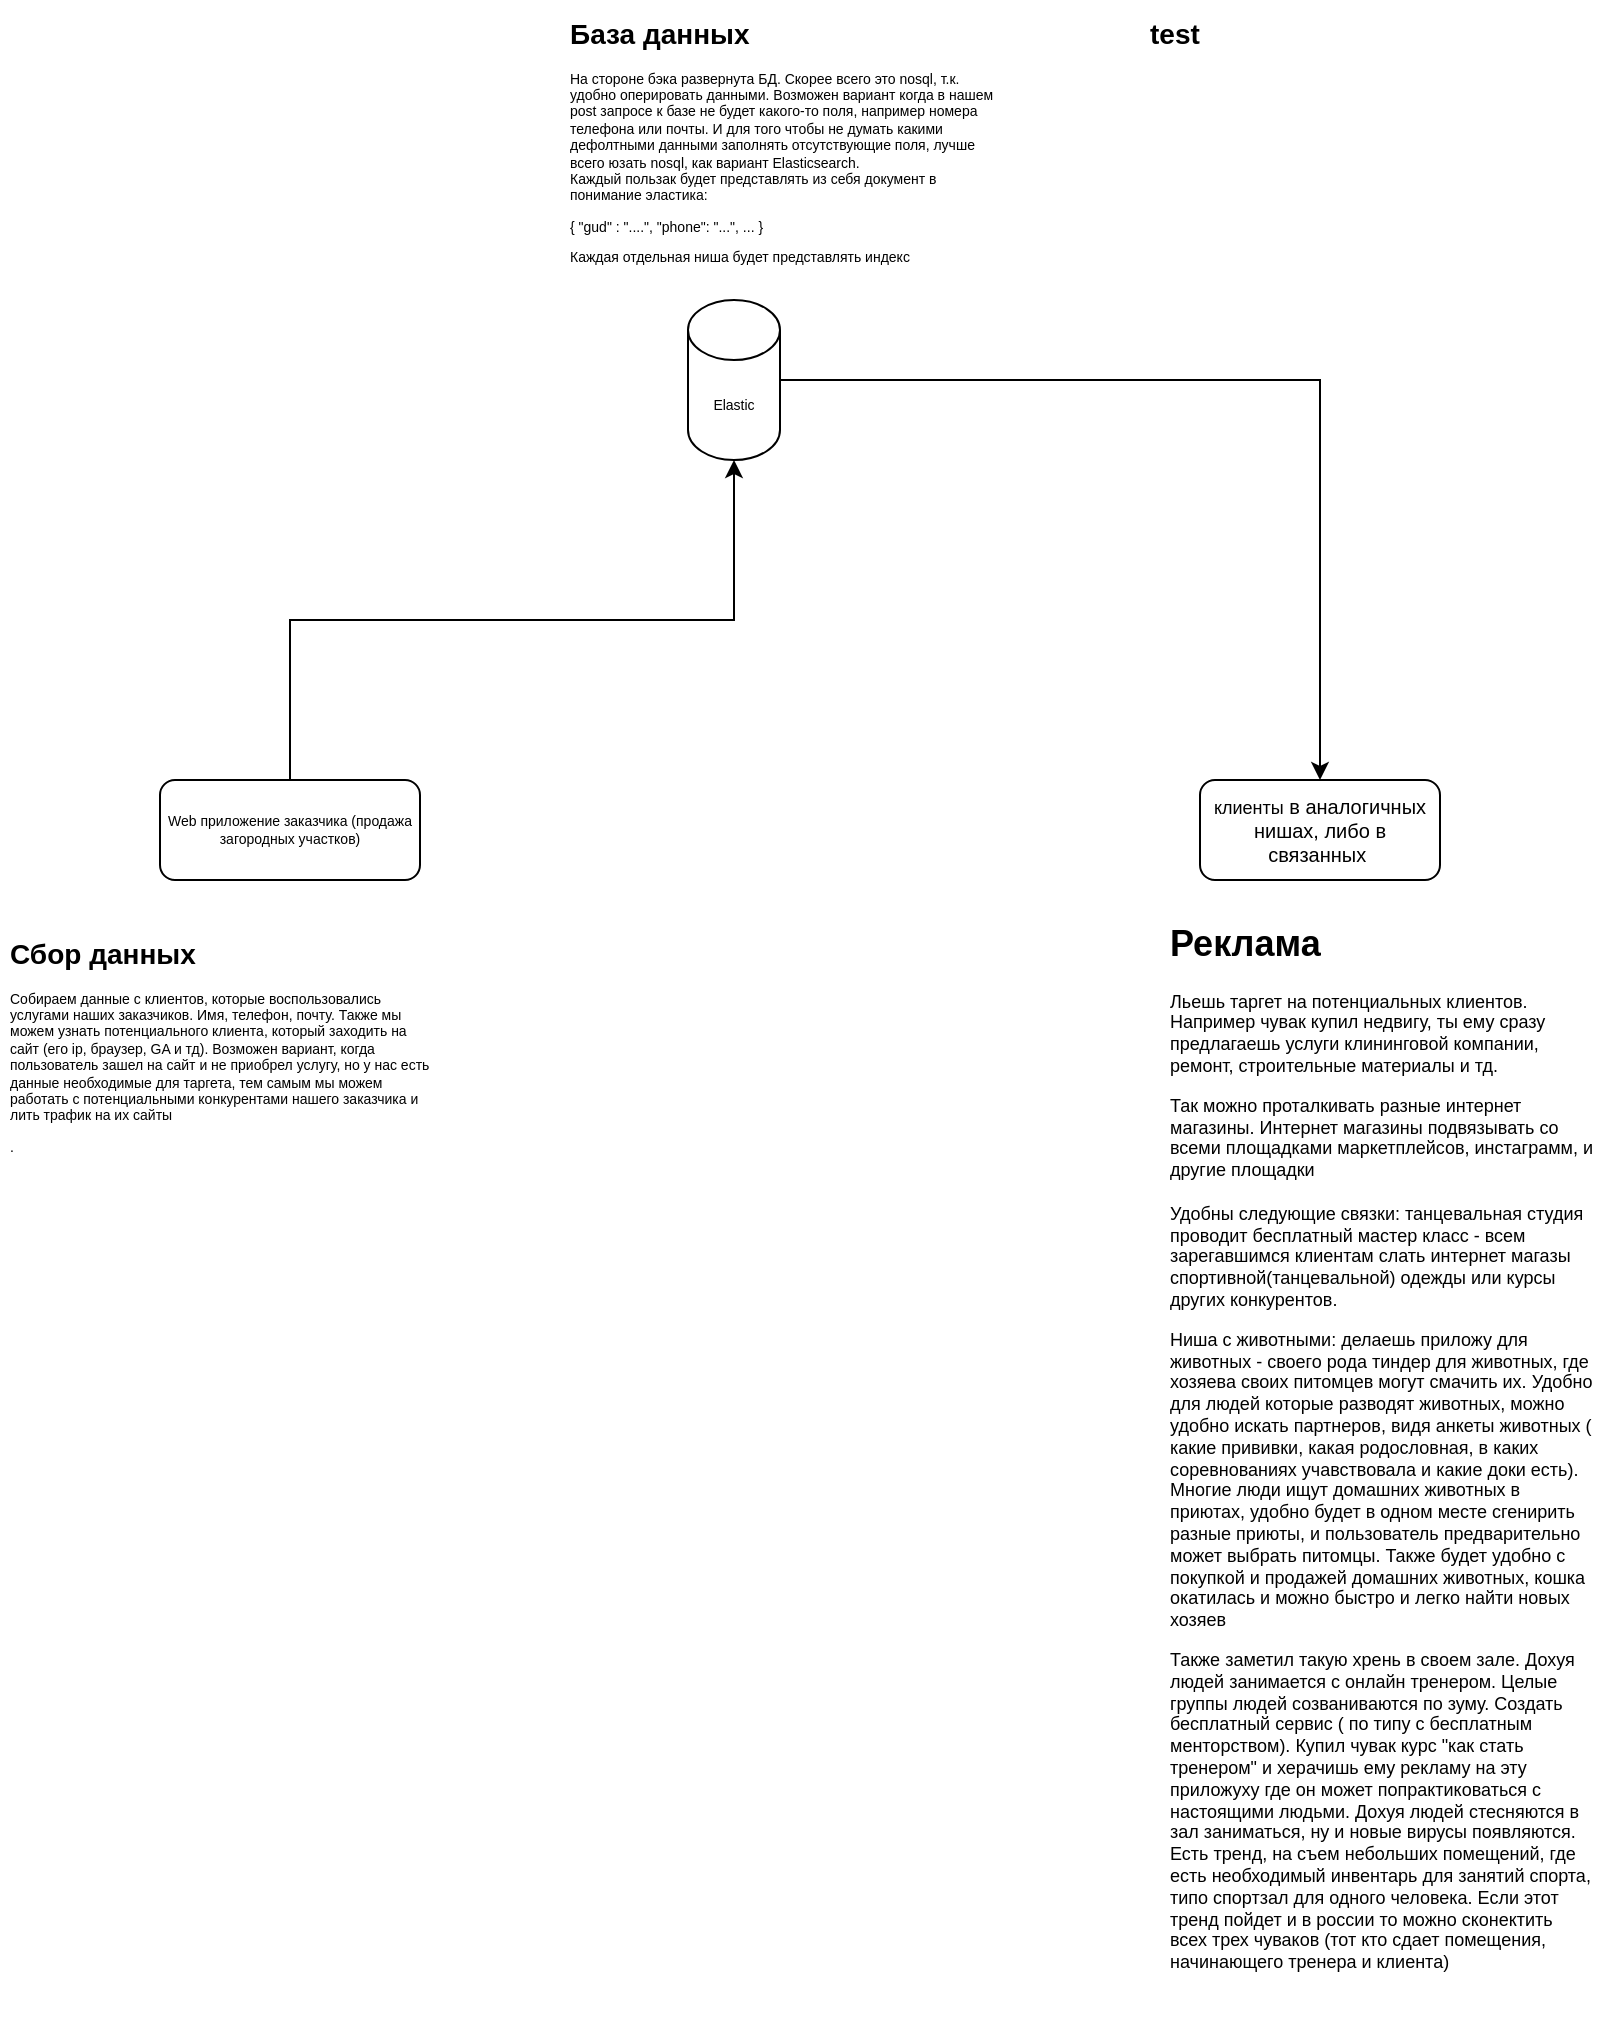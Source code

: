 <mxfile version="20.2.0" type="github">
  <diagram id="C5RBs43oDa-KdzZeNtuy" name="Page-1">
    <mxGraphModel dx="1038" dy="547" grid="1" gridSize="10" guides="1" tooltips="1" connect="1" arrows="1" fold="1" page="1" pageScale="1" pageWidth="827" pageHeight="1169" math="0" shadow="0">
      <root>
        <mxCell id="WIyWlLk6GJQsqaUBKTNV-0" />
        <mxCell id="WIyWlLk6GJQsqaUBKTNV-1" parent="WIyWlLk6GJQsqaUBKTNV-0" />
        <mxCell id="ckcIEzo2NA76HNStzIgR-6" style="edgeStyle=orthogonalEdgeStyle;rounded=0;orthogonalLoop=1;jettySize=auto;html=1;exitX=0.5;exitY=0;exitDx=0;exitDy=0;fontSize=5;entryX=0.5;entryY=1;entryDx=0;entryDy=0;entryPerimeter=0;" parent="WIyWlLk6GJQsqaUBKTNV-1" source="WIyWlLk6GJQsqaUBKTNV-3" target="ckcIEzo2NA76HNStzIgR-4" edge="1">
          <mxGeometry relative="1" as="geometry">
            <mxPoint x="350" y="250" as="targetPoint" />
          </mxGeometry>
        </mxCell>
        <mxCell id="WIyWlLk6GJQsqaUBKTNV-3" value="Web приложение заказчика (продажа загородных участков)" style="rounded=1;whiteSpace=wrap;html=1;fontSize=7;glass=0;strokeWidth=1;shadow=0;" parent="WIyWlLk6GJQsqaUBKTNV-1" vertex="1">
          <mxGeometry x="90" y="460" width="130" height="50" as="geometry" />
        </mxCell>
        <mxCell id="ckcIEzo2NA76HNStzIgR-3" value="&lt;h1&gt;Сбор данных&lt;/h1&gt;&lt;span style=&quot;text-align: center;&quot;&gt;Собираем данные с клиентов, которые воспользовались услугами наших заказчиков. Имя, телефон, почту. Также мы можем узнать потенциального клиента, который заходить на сайт (его ip, браузер, GA и тд). Возможен вариант, когда пользователь зашел на сайт и не приобрел услугу, но у нас есть данные необходимые для таргета, тем самым мы можем работать с потенциальными конкурентами нашего заказчика и лить трафик на их сайты&amp;nbsp;&lt;br&gt;&lt;/span&gt;&lt;p&gt;.&lt;/p&gt;" style="text;html=1;strokeColor=none;fillColor=none;spacing=5;spacingTop=-20;whiteSpace=wrap;overflow=hidden;rounded=0;fontSize=7;" parent="WIyWlLk6GJQsqaUBKTNV-1" vertex="1">
          <mxGeometry x="10" y="540" width="220" height="140" as="geometry" />
        </mxCell>
        <mxCell id="ckcIEzo2NA76HNStzIgR-9" style="edgeStyle=orthogonalEdgeStyle;rounded=0;orthogonalLoop=1;jettySize=auto;html=1;exitX=1;exitY=0.5;exitDx=0;exitDy=0;exitPerimeter=0;entryX=0.5;entryY=0;entryDx=0;entryDy=0;fontSize=9;" parent="WIyWlLk6GJQsqaUBKTNV-1" source="ckcIEzo2NA76HNStzIgR-4" target="ckcIEzo2NA76HNStzIgR-7" edge="1">
          <mxGeometry relative="1" as="geometry" />
        </mxCell>
        <mxCell id="ckcIEzo2NA76HNStzIgR-4" value="Elastic" style="shape=cylinder3;whiteSpace=wrap;html=1;boundedLbl=1;backgroundOutline=1;size=15;fontSize=7;" parent="WIyWlLk6GJQsqaUBKTNV-1" vertex="1">
          <mxGeometry x="354" y="220" width="46" height="80" as="geometry" />
        </mxCell>
        <mxCell id="ckcIEzo2NA76HNStzIgR-5" value="&lt;h1&gt;База данных&lt;/h1&gt;&lt;p&gt;На стороне бэка развернута БД. Скорее всего это nosql, т.к. удобно оперировать данными. Возможен вариант когда в нашем post запросе к базе не будет какого-то поля, например номера телефона или почты. И для того чтобы не думать какими дефолтными данными заполнять отсутствующие поля, лучше всего юзать nosql, как вариант Elasticsearch.&lt;br&gt;Каждый пользак будет представлять из себя документ в понимание эластика:&lt;/p&gt;&lt;p&gt;{ &quot;gud&quot; : &quot;....&quot;, &quot;phone&quot;: &quot;...&quot;, ... }&lt;/p&gt;&lt;p&gt;Каждая отдельная ниша будет представлять индекс&lt;/p&gt;&lt;br&gt;&lt;p&gt;&lt;span style=&quot;background-color: initial;&quot;&gt;&amp;nbsp;&lt;/span&gt;&lt;/p&gt;&lt;p&gt;&amp;nbsp;&lt;br&gt;&lt;br&gt;&lt;/p&gt;" style="text;html=1;strokeColor=none;fillColor=none;spacing=5;spacingTop=-20;whiteSpace=wrap;overflow=hidden;rounded=0;fontSize=7;" parent="WIyWlLk6GJQsqaUBKTNV-1" vertex="1">
          <mxGeometry x="290" y="80" width="220" height="140" as="geometry" />
        </mxCell>
        <mxCell id="ckcIEzo2NA76HNStzIgR-7" value="&lt;font style=&quot;&quot;&gt;&lt;font style=&quot;&quot;&gt;&lt;span style=&quot;font-size: 9px;&quot;&gt;клиенты&lt;/span&gt;&lt;font size=&quot;1&quot;&gt;&amp;nbsp;в аналогичных нишах, либо в связанных&amp;nbsp;&lt;/font&gt;&lt;br&gt;&lt;/font&gt;&lt;/font&gt;" style="rounded=1;whiteSpace=wrap;html=1;fontSize=5;" parent="WIyWlLk6GJQsqaUBKTNV-1" vertex="1">
          <mxGeometry x="610" y="460" width="120" height="50" as="geometry" />
        </mxCell>
        <mxCell id="ckcIEzo2NA76HNStzIgR-8" value="&lt;h1&gt;Реклама&lt;/h1&gt;&lt;p&gt;Льешь таргет на потенциальных клиентов. Например чувак купил недвигу, ты ему сразу предлагаешь услуги клининговой компании, ремонт, строительные материалы и тд.&lt;/p&gt;&lt;p&gt;Так можно проталкивать разные интернет магазины. Интернет магазины подвязывать со всеми площадками маркетплейсов, инстаграмм, и другие площадки&lt;br&gt;&lt;br&gt;Удобны следующие связки: танцевальная студия проводит бесплатный мастер класс - всем зарегавшимся клиентам слать интернет магазы спортивной(танцевальной) одежды или курсы других конкурентов.&lt;/p&gt;&lt;p&gt;Ниша с животными: делаешь приложу для животных - своего рода тиндер для животных, где хозяева своих питомцев могут смачить их. Удобно для людей которые разводят животных, можно удобно искать партнеров, видя анкеты животных ( какие прививки, какая родословная, в каких соревнованиях учавствовала и какие доки есть). Многие люди ищут домашних животных в приютах, удобно будет в одном месте сгенирить разные приюты, и пользователь предварительно может выбрать питомцы. Также будет удобно с покупкой и продажей домашних животных, кошка окатилась и можно быстро и легко найти новых хозяев&lt;/p&gt;&lt;p&gt;Также заметил такую хрень в своем зале. Дохуя людей занимается с онлайн тренером. Целые группы людей созваниваются по зуму. Создать бесплатный сервис ( по типу с бесплатным менторством). Купил чувак курс &quot;как стать тренером&quot; и херачишь ему рекламу на эту приложуху где он может попрактиковаться с настоящими людьми. Дохуя людей стесняются в зал заниматься, ну и новые вирусы появляются. Есть тренд, на съем небольших помещений, где есть необходимый инвентарь для занятий спорта, типо спортзал для одного человека. Если этот тренд пойдет и в россии то можно сконектить всех трех чуваков (тот кто сдает помещения, начинающего тренера и клиента)&lt;/p&gt;" style="text;html=1;strokeColor=none;fillColor=none;spacing=5;spacingTop=-20;whiteSpace=wrap;overflow=hidden;rounded=0;fontSize=9;" parent="WIyWlLk6GJQsqaUBKTNV-1" vertex="1">
          <mxGeometry x="590" y="530" width="220" height="560" as="geometry" />
        </mxCell>
        <mxCell id="GjVGj1y_YxJp9ReLlNoz-1" value="&lt;h1&gt;test&lt;/h1&gt;" style="text;html=1;strokeColor=none;fillColor=none;spacing=5;spacingTop=-20;whiteSpace=wrap;overflow=hidden;rounded=0;fontSize=7;" vertex="1" parent="WIyWlLk6GJQsqaUBKTNV-1">
          <mxGeometry x="580" y="80" width="220" height="140" as="geometry" />
        </mxCell>
      </root>
    </mxGraphModel>
  </diagram>
</mxfile>
